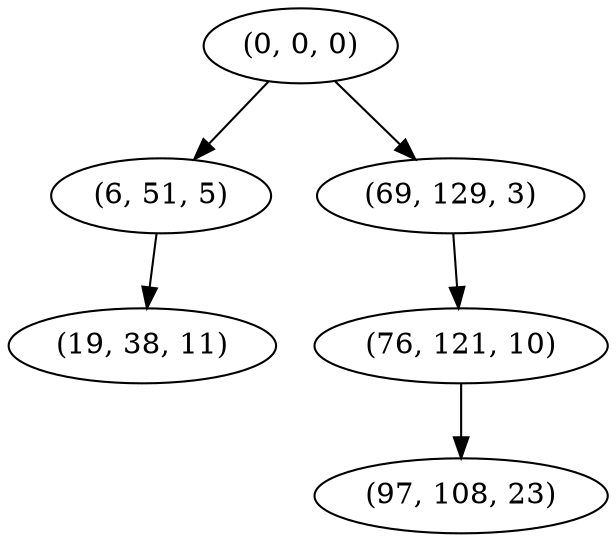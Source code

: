 digraph tree {
    "(0, 0, 0)";
    "(6, 51, 5)";
    "(19, 38, 11)";
    "(69, 129, 3)";
    "(76, 121, 10)";
    "(97, 108, 23)";
    "(0, 0, 0)" -> "(6, 51, 5)";
    "(0, 0, 0)" -> "(69, 129, 3)";
    "(6, 51, 5)" -> "(19, 38, 11)";
    "(69, 129, 3)" -> "(76, 121, 10)";
    "(76, 121, 10)" -> "(97, 108, 23)";
}
